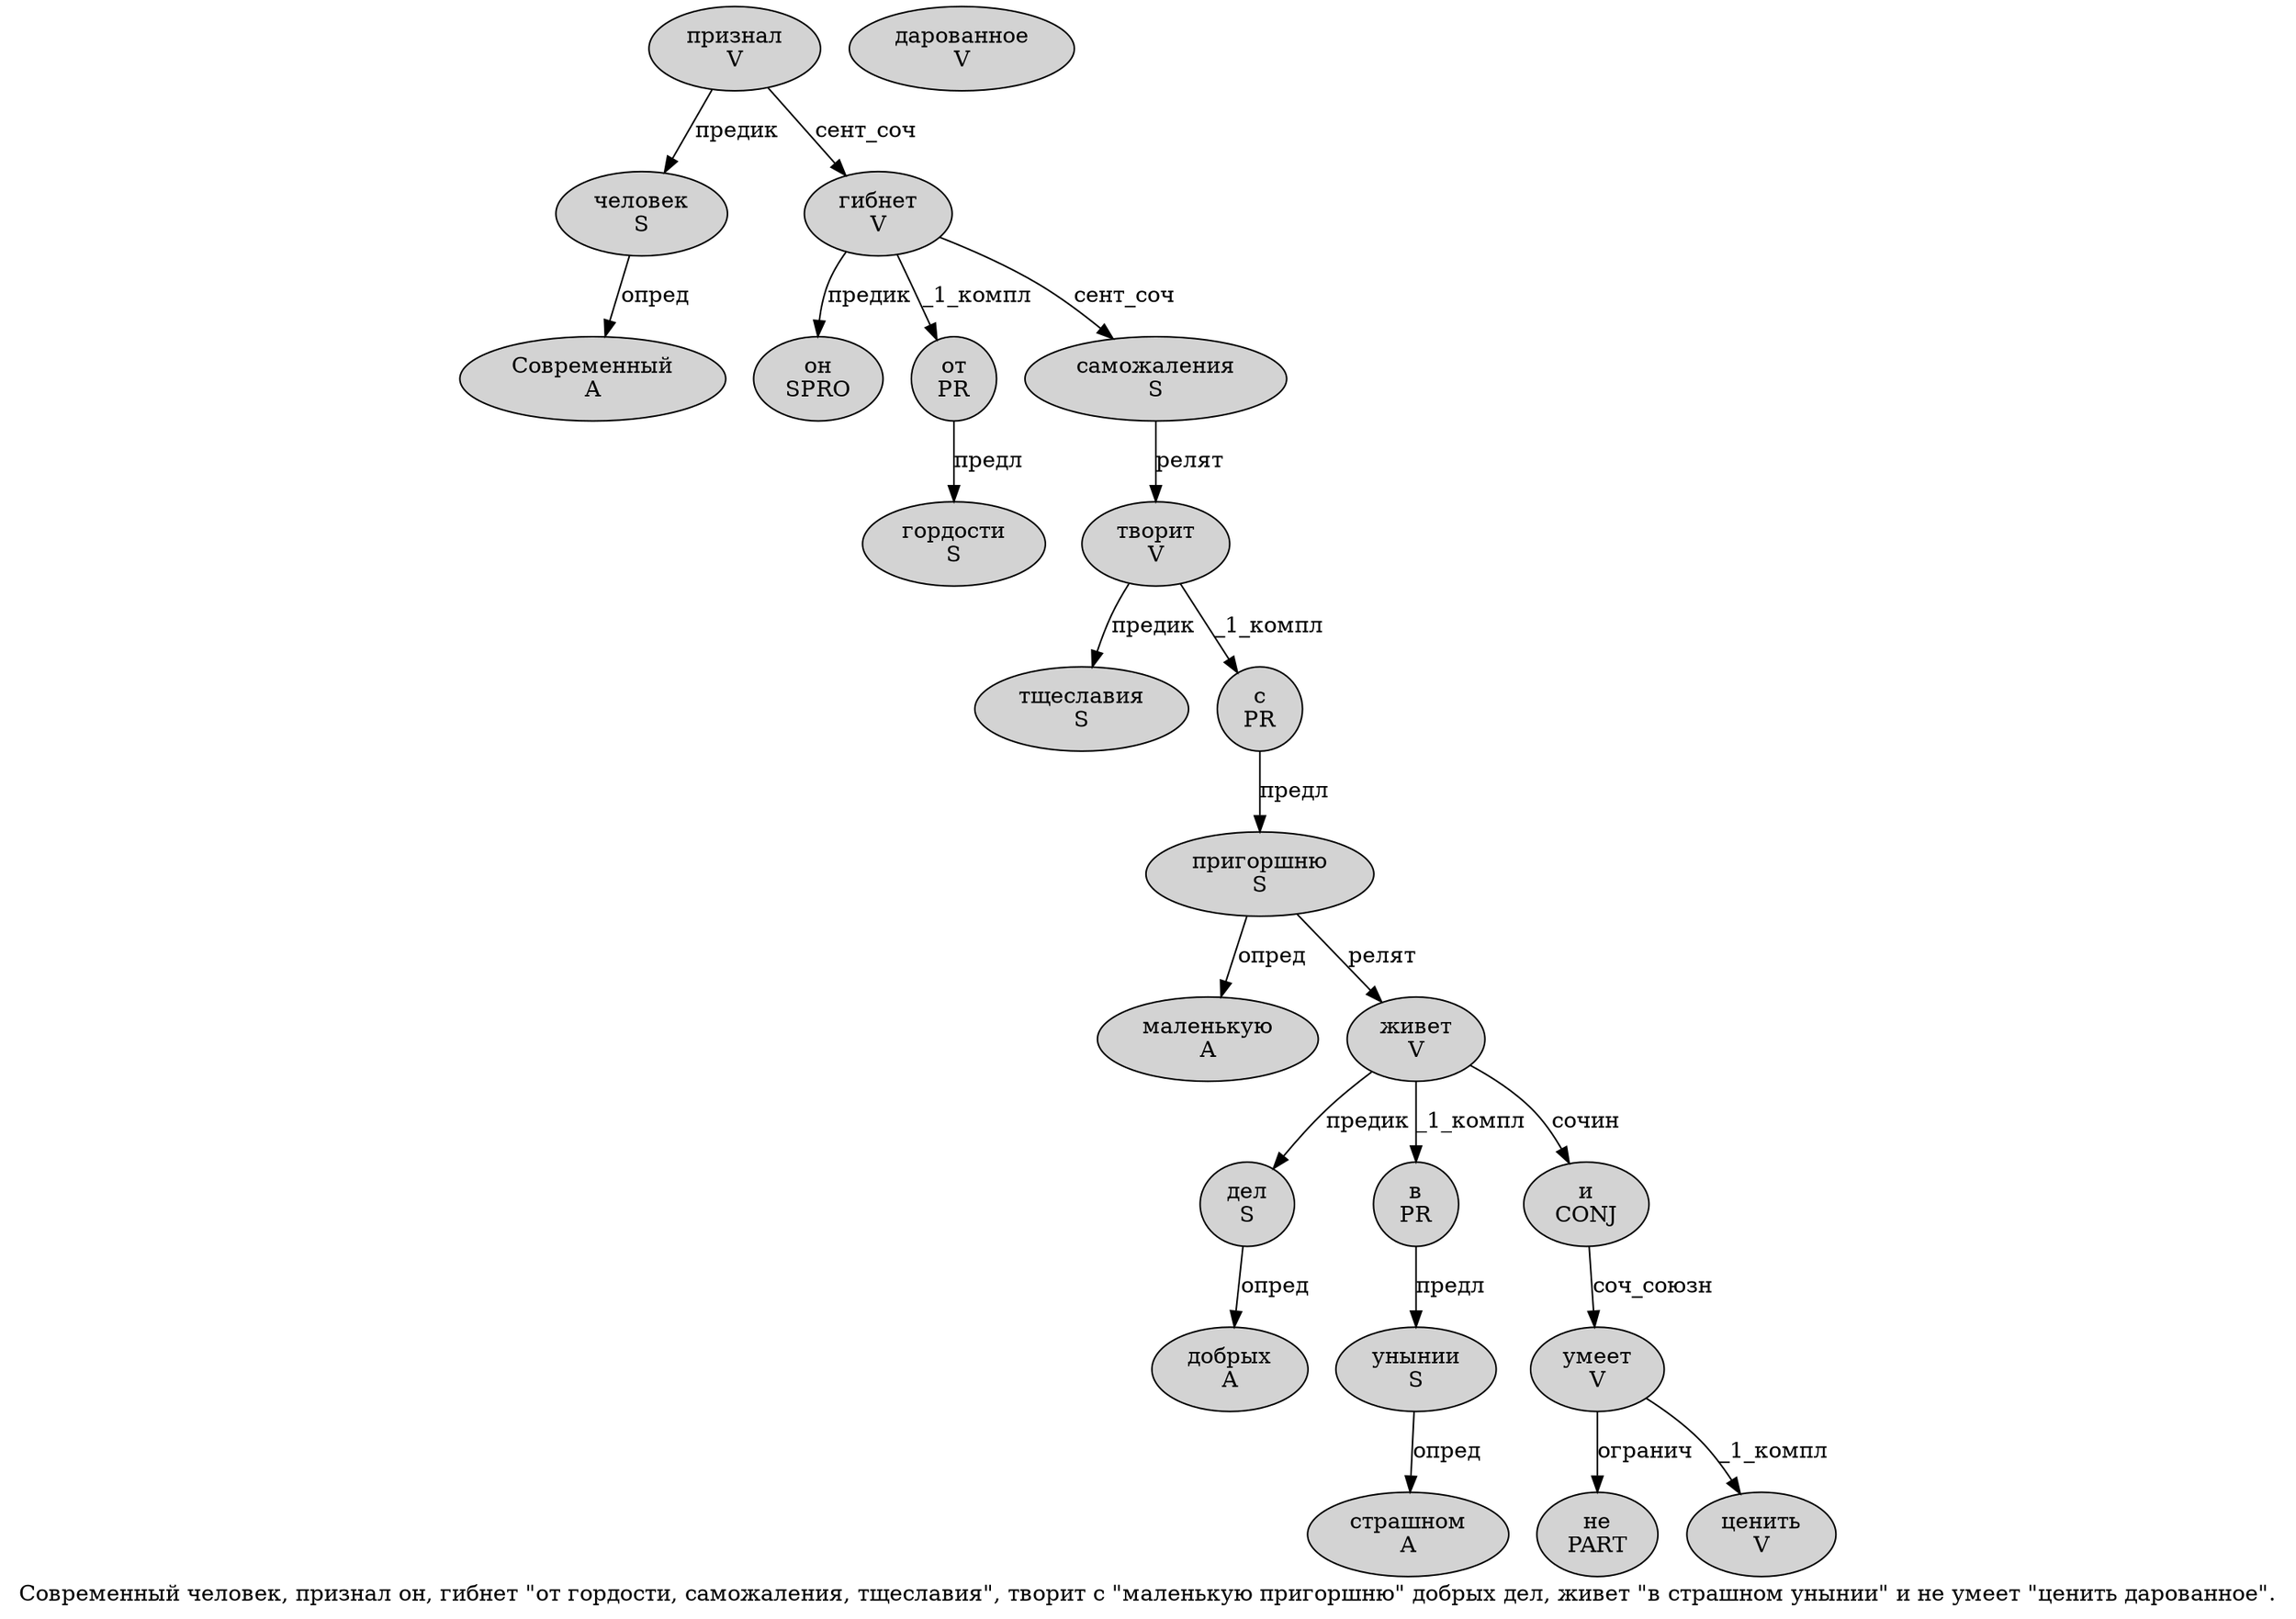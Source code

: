 digraph SENTENCE_639 {
	graph [label="Современный человек, признал он, гибнет \"от гордости, саможаления, тщеславия\", творит с \"маленькую пригоршню\" добрых дел, живет \"в страшном унынии\" и не умеет \"ценить дарованное\"."]
	node [style=filled]
		0 [label="Современный
A" color="" fillcolor=lightgray penwidth=1 shape=ellipse]
		1 [label="человек
S" color="" fillcolor=lightgray penwidth=1 shape=ellipse]
		3 [label="признал
V" color="" fillcolor=lightgray penwidth=1 shape=ellipse]
		4 [label="он
SPRO" color="" fillcolor=lightgray penwidth=1 shape=ellipse]
		6 [label="гибнет
V" color="" fillcolor=lightgray penwidth=1 shape=ellipse]
		8 [label="от
PR" color="" fillcolor=lightgray penwidth=1 shape=ellipse]
		9 [label="гордости
S" color="" fillcolor=lightgray penwidth=1 shape=ellipse]
		11 [label="саможаления
S" color="" fillcolor=lightgray penwidth=1 shape=ellipse]
		13 [label="тщеславия
S" color="" fillcolor=lightgray penwidth=1 shape=ellipse]
		16 [label="творит
V" color="" fillcolor=lightgray penwidth=1 shape=ellipse]
		17 [label="с
PR" color="" fillcolor=lightgray penwidth=1 shape=ellipse]
		19 [label="маленькую
A" color="" fillcolor=lightgray penwidth=1 shape=ellipse]
		20 [label="пригоршню
S" color="" fillcolor=lightgray penwidth=1 shape=ellipse]
		22 [label="добрых
A" color="" fillcolor=lightgray penwidth=1 shape=ellipse]
		23 [label="дел
S" color="" fillcolor=lightgray penwidth=1 shape=ellipse]
		25 [label="живет
V" color="" fillcolor=lightgray penwidth=1 shape=ellipse]
		27 [label="в
PR" color="" fillcolor=lightgray penwidth=1 shape=ellipse]
		28 [label="страшном
A" color="" fillcolor=lightgray penwidth=1 shape=ellipse]
		29 [label="унынии
S" color="" fillcolor=lightgray penwidth=1 shape=ellipse]
		31 [label="и
CONJ" color="" fillcolor=lightgray penwidth=1 shape=ellipse]
		32 [label="не
PART" color="" fillcolor=lightgray penwidth=1 shape=ellipse]
		33 [label="умеет
V" color="" fillcolor=lightgray penwidth=1 shape=ellipse]
		35 [label="ценить
V" color="" fillcolor=lightgray penwidth=1 shape=ellipse]
		36 [label="дарованное
V" color="" fillcolor=lightgray penwidth=1 shape=ellipse]
			17 -> 20 [label="предл"]
			25 -> 23 [label="предик"]
			25 -> 27 [label="_1_компл"]
			25 -> 31 [label="сочин"]
			27 -> 29 [label="предл"]
			11 -> 16 [label="релят"]
			20 -> 19 [label="опред"]
			20 -> 25 [label="релят"]
			6 -> 4 [label="предик"]
			6 -> 8 [label="_1_компл"]
			6 -> 11 [label="сент_соч"]
			23 -> 22 [label="опред"]
			3 -> 1 [label="предик"]
			3 -> 6 [label="сент_соч"]
			29 -> 28 [label="опред"]
			16 -> 13 [label="предик"]
			16 -> 17 [label="_1_компл"]
			8 -> 9 [label="предл"]
			31 -> 33 [label="соч_союзн"]
			33 -> 32 [label="огранич"]
			33 -> 35 [label="_1_компл"]
			1 -> 0 [label="опред"]
}
